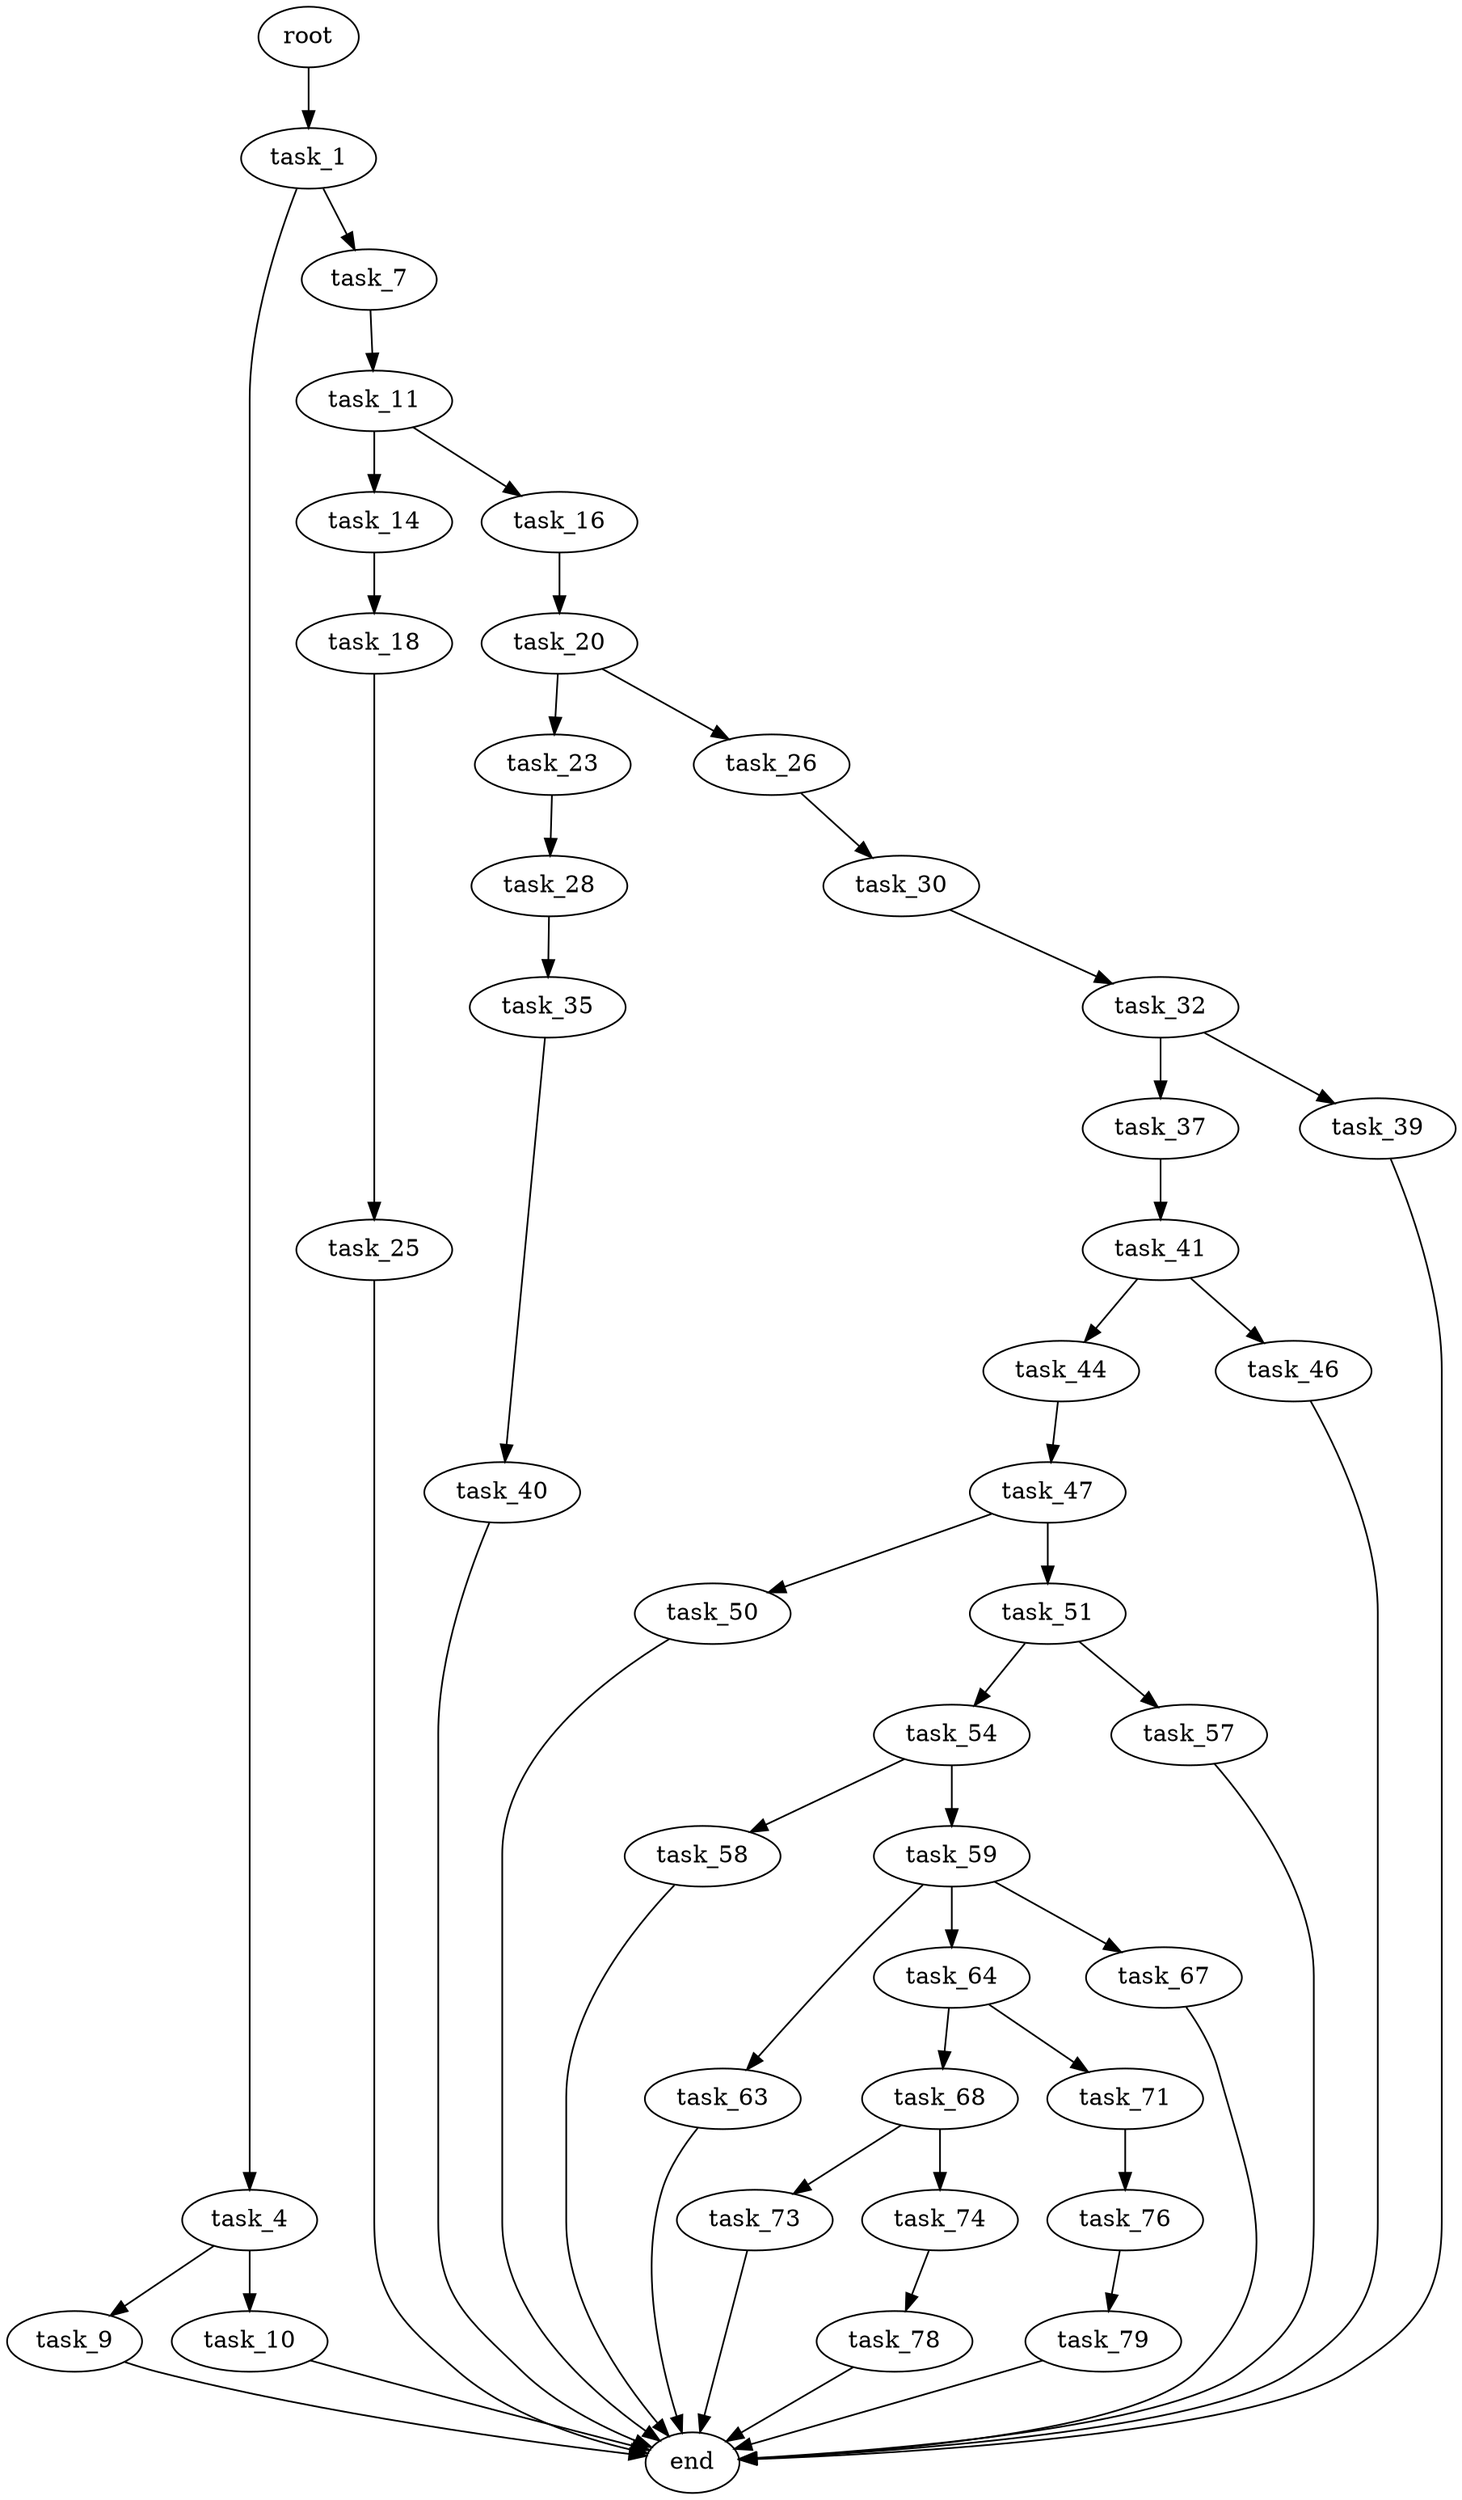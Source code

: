 digraph G {
  root [size="0.000000"];
  task_1 [size="33304733421.000000"];
  task_4 [size="18281536646.000000"];
  task_7 [size="2632751660.000000"];
  task_9 [size="37487460864.000000"];
  task_10 [size="13962481583.000000"];
  task_11 [size="32694154490.000000"];
  end [size="0.000000"];
  task_14 [size="65027929788.000000"];
  task_16 [size="771107602.000000"];
  task_18 [size="46929881431.000000"];
  task_20 [size="231928233984.000000"];
  task_25 [size="101850229764.000000"];
  task_23 [size="28991029248.000000"];
  task_26 [size="368293445632.000000"];
  task_28 [size="16823799297.000000"];
  task_30 [size="1254297948.000000"];
  task_35 [size="311672538096.000000"];
  task_32 [size="549755813888.000000"];
  task_37 [size="6592258772.000000"];
  task_39 [size="6201853144.000000"];
  task_40 [size="4159760900.000000"];
  task_41 [size="37103602253.000000"];
  task_44 [size="24853041910.000000"];
  task_46 [size="231928233984.000000"];
  task_47 [size="549755813888.000000"];
  task_50 [size="134217728000.000000"];
  task_51 [size="26417229113.000000"];
  task_54 [size="4001233651.000000"];
  task_57 [size="5567216902.000000"];
  task_58 [size="1073741824000.000000"];
  task_59 [size="20934816488.000000"];
  task_63 [size="782757789696.000000"];
  task_64 [size="46397352078.000000"];
  task_67 [size="84401496063.000000"];
  task_68 [size="28119440584.000000"];
  task_71 [size="12203657661.000000"];
  task_73 [size="782757789696.000000"];
  task_74 [size="6055225727.000000"];
  task_76 [size="139789570786.000000"];
  task_78 [size="29885327600.000000"];
  task_79 [size="28991029248.000000"];

  root -> task_1 [size="1.000000"];
  task_1 -> task_4 [size="679477248.000000"];
  task_1 -> task_7 [size="679477248.000000"];
  task_4 -> task_9 [size="679477248.000000"];
  task_4 -> task_10 [size="679477248.000000"];
  task_7 -> task_11 [size="75497472.000000"];
  task_9 -> end [size="1.000000"];
  task_10 -> end [size="1.000000"];
  task_11 -> task_14 [size="536870912.000000"];
  task_11 -> task_16 [size="536870912.000000"];
  task_14 -> task_18 [size="134217728.000000"];
  task_16 -> task_20 [size="33554432.000000"];
  task_18 -> task_25 [size="838860800.000000"];
  task_20 -> task_23 [size="301989888.000000"];
  task_20 -> task_26 [size="301989888.000000"];
  task_25 -> end [size="1.000000"];
  task_23 -> task_28 [size="75497472.000000"];
  task_26 -> task_30 [size="411041792.000000"];
  task_28 -> task_35 [size="301989888.000000"];
  task_30 -> task_32 [size="33554432.000000"];
  task_35 -> task_40 [size="411041792.000000"];
  task_32 -> task_37 [size="536870912.000000"];
  task_32 -> task_39 [size="536870912.000000"];
  task_37 -> task_41 [size="134217728.000000"];
  task_39 -> end [size="1.000000"];
  task_40 -> end [size="1.000000"];
  task_41 -> task_44 [size="75497472.000000"];
  task_41 -> task_46 [size="75497472.000000"];
  task_44 -> task_47 [size="411041792.000000"];
  task_46 -> end [size="1.000000"];
  task_47 -> task_50 [size="536870912.000000"];
  task_47 -> task_51 [size="536870912.000000"];
  task_50 -> end [size="1.000000"];
  task_51 -> task_54 [size="33554432.000000"];
  task_51 -> task_57 [size="33554432.000000"];
  task_54 -> task_58 [size="75497472.000000"];
  task_54 -> task_59 [size="75497472.000000"];
  task_57 -> end [size="1.000000"];
  task_58 -> end [size="1.000000"];
  task_59 -> task_63 [size="838860800.000000"];
  task_59 -> task_64 [size="838860800.000000"];
  task_59 -> task_67 [size="838860800.000000"];
  task_63 -> end [size="1.000000"];
  task_64 -> task_68 [size="838860800.000000"];
  task_64 -> task_71 [size="838860800.000000"];
  task_67 -> end [size="1.000000"];
  task_68 -> task_73 [size="536870912.000000"];
  task_68 -> task_74 [size="536870912.000000"];
  task_71 -> task_76 [size="209715200.000000"];
  task_73 -> end [size="1.000000"];
  task_74 -> task_78 [size="411041792.000000"];
  task_76 -> task_79 [size="209715200.000000"];
  task_78 -> end [size="1.000000"];
  task_79 -> end [size="1.000000"];
}
